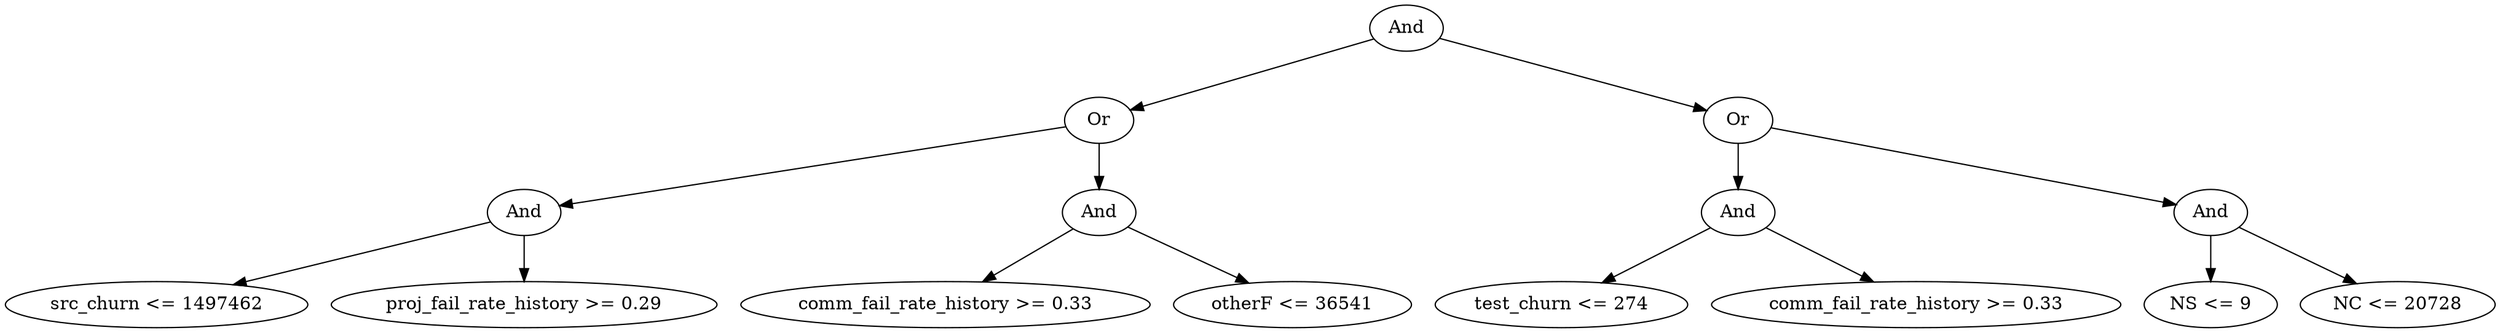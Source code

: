digraph G {
	graph [bb="0,0,1569.7,252",
		dpi=78
	];
	node [label="\N"];
	1	 [height=0.5,
		label=And,
		pos="879.59,234",
		width=0.75];
	2	 [height=0.5,
		label=Or,
		pos="687.59,162",
		width=0.75];
	1 -> 2	 [pos="e,710.83,171.47 856.43,224.56 822.56,212.21 759.32,189.15 720.59,175.03"];
	3	 [height=0.5,
		label=Or,
		pos="1087.6,162",
		width=0.75];
	1 -> 3	 [pos="e,1064,170.94 903.45,224.97 940.6,212.47 1012.3,188.32 1054.5,174.14"];
	4	 [height=0.5,
		label=And,
		pos="325.59,90",
		width=0.75];
	2 -> 4	 [pos="e,351.45,96 661.85,156.02 598.42,143.76 434.49,112.06 361.53,97.949"];
	5	 [height=0.5,
		label=And,
		pos="687.59,90",
		width=0.75];
	2 -> 5	 [pos="e,687.59,108.1 687.59,143.7 687.59,135.98 687.59,126.71 687.59,118.11"];
	8	 [height=0.5,
		label="src_churn <= 1497462",
		pos="93.592,18",
		width=2.5998];
	4 -> 8	 [pos="e,141.76,33.535 301.2,81.641 265.94,71.001 199.66,51.004 151.45,36.458"];
	9	 [height=0.5,
		label="proj_fail_rate_history >= 0.29",
		pos="325.59,18",
		width=3.34];
	4 -> 9	 [pos="e,325.59,36.104 325.59,71.697 325.59,63.983 325.59,54.712 325.59,46.112"];
	10	 [height=0.5,
		label="comm_fail_rate_history >= 0.33",
		pos="591.59,18",
		width=3.5566];
	5 -> 10	 [pos="e,614.53,35.722 669.98,76.161 656.83,66.57 638.5,53.207 622.88,41.813"];
	11	 [height=0.5,
		label="otherF <= 36541",
		pos="809.59,18",
		width=2.004];
	5 -> 11	 [pos="e,781.98,34.842 707.46,77.597 725.19,67.428 751.58,52.283 773.1,39.938"];
	6	 [height=0.5,
		label=And,
		pos="1087.6,90",
		width=0.75];
	3 -> 6	 [pos="e,1087.6,108.1 1087.6,143.7 1087.6,135.98 1087.6,126.71 1087.6,118.11"];
	7	 [height=0.5,
		label=And,
		pos="1387.6,90",
		width=0.75];
	3 -> 7	 [pos="e,1362.4,96.88 1112.7,155.15 1166,142.7 1291.1,113.52 1352.4,99.209"];
	12	 [height=0.5,
		label="test_churn <= 274",
		pos="976.59,18",
		width=2.1484];
	6 -> 12	 [pos="e,1002.1,35.068 1068.5,76.967 1052.7,66.978 1029.7,52.521 1010.8,40.544"];
	13	 [height=0.5,
		label="comm_fail_rate_history >= 0.33",
		pos="1199.6,18",
		width=3.5566];
	6 -> 13	 [pos="e,1172.9,35.664 1106.6,77.125 1122.4,67.248 1145.3,52.924 1164.4,40.967"];
	14	 [height=0.5,
		label="NS <= 9",
		pos="1387.6,18",
		width=1.1735];
	7 -> 14	 [pos="e,1387.6,36.104 1387.6,71.697 1387.6,63.983 1387.6,54.712 1387.6,46.112"];
	15	 [height=0.5,
		label="NC <= 20728",
		pos="1508.6,18",
		width=1.6971];
	7 -> 15	 [pos="e,1482.1,34.324 1407.3,77.597 1425.1,67.292 1451.8,51.879 1473.2,39.446"];
}
